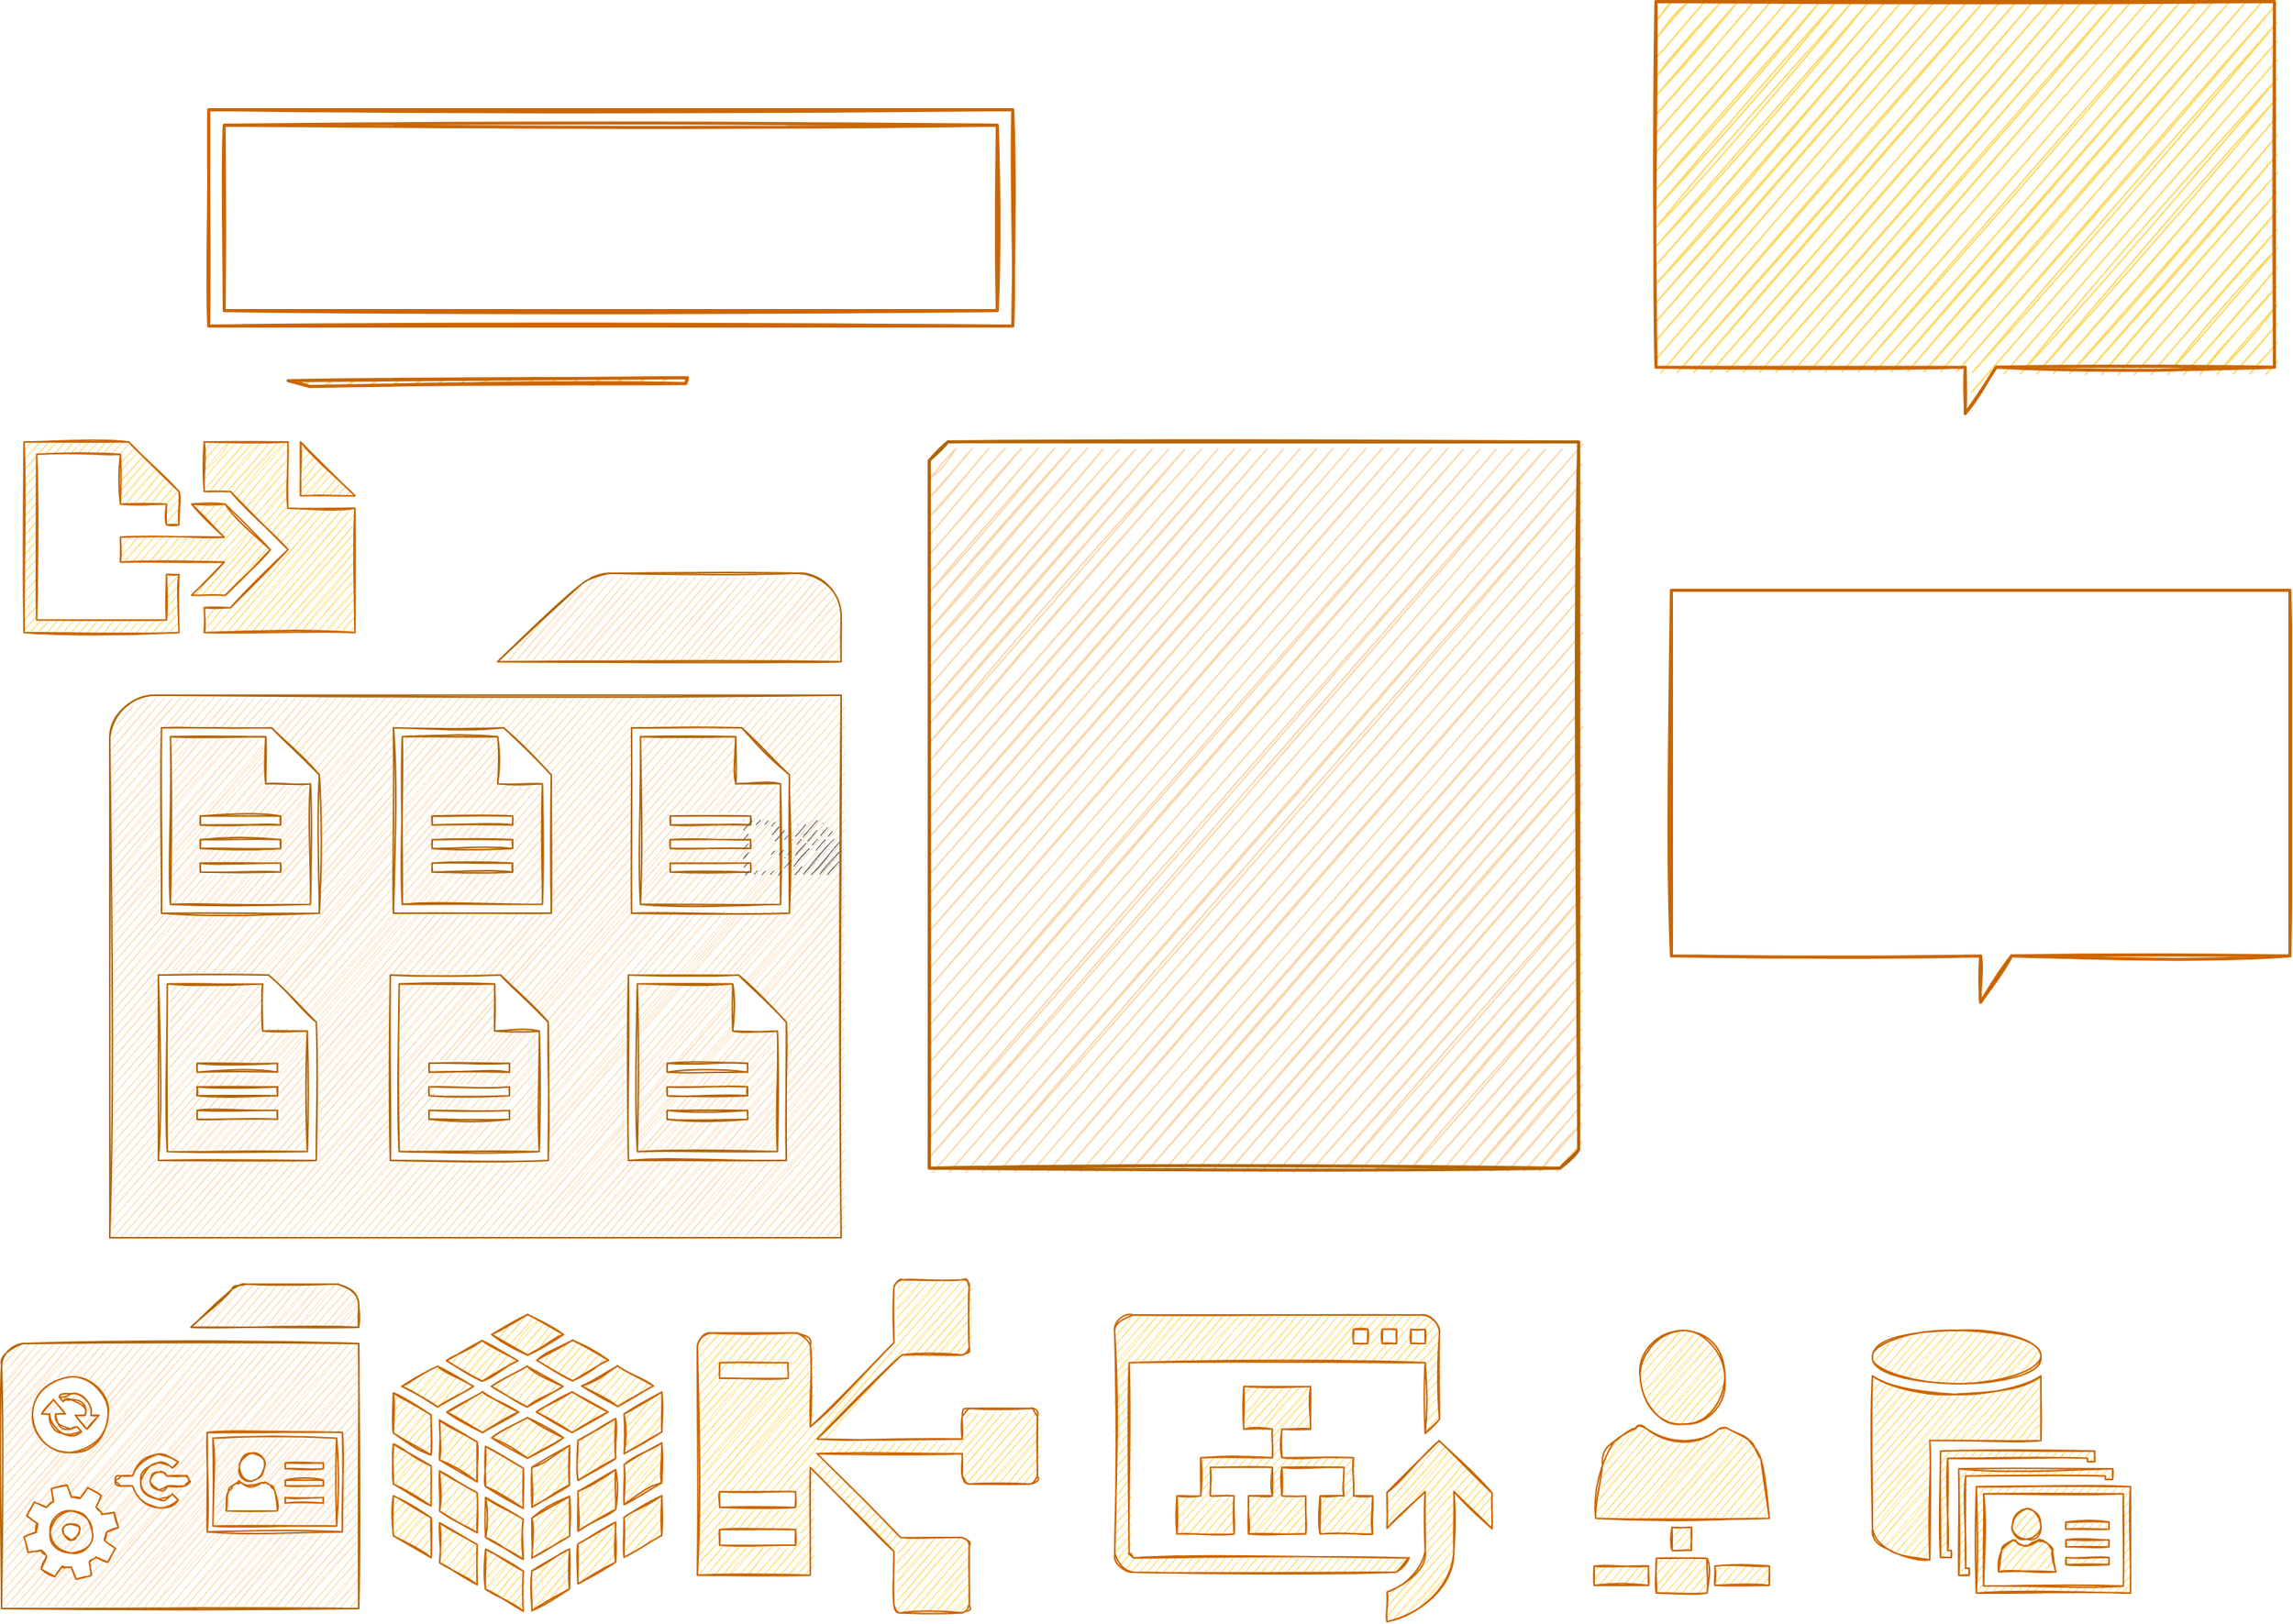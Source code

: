 <mxfile version="13.7.5" type="github">
  <diagram id="1DJoSMpmVe1PBzs5LV6L" name="Page-1">
    <mxGraphModel dx="1673" dy="898" grid="1" gridSize="10" guides="1" tooltips="1" connect="1" arrows="1" fold="1" page="1" pageScale="1" pageWidth="827" pageHeight="1169" math="0" shadow="0">
      <root>
        <mxCell id="0" />
        <mxCell id="1" parent="0" />
        <mxCell id="S-mG011iiMMuwMTmMiyn-3" value="" style="verticalLabelPosition=bottom;verticalAlign=top;html=1;shape=mxgraph.basic.diag_snip_rect;dx=6;sketch=1;fillColor=#fad7ac;strokeColor=#b46504;strokeWidth=2;" vertex="1" parent="1">
          <mxGeometry x="620" y="355" width="420" height="470" as="geometry" />
        </mxCell>
        <mxCell id="S-mG011iiMMuwMTmMiyn-5" value="" style="verticalLabelPosition=bottom;verticalAlign=top;html=1;shape=mxgraph.basic.diag_stripe;dx=10;sketch=1;strokeWidth=2;rotation=15;fillColor=#FFD966;strokeColor=#CC6600;" vertex="1" parent="1">
          <mxGeometry x="210" y="280" width="248.88" height="68.73" as="geometry" />
        </mxCell>
        <mxCell id="S-mG011iiMMuwMTmMiyn-6" value="" style="verticalLabelPosition=bottom;verticalAlign=top;html=1;shape=mxgraph.basic.frame;dx=10;sketch=1;strokeColor=#CC6600;strokeWidth=2;fillColor=none;" vertex="1" parent="1">
          <mxGeometry x="154" y="140" width="520" height="140" as="geometry" />
        </mxCell>
        <mxCell id="S-mG011iiMMuwMTmMiyn-9" value="" style="pointerEvents=1;shadow=0;dashed=0;html=1;strokeColor=#b46504;fillColor=#fad7ac;labelPosition=center;verticalLabelPosition=bottom;verticalAlign=top;outlineConnect=0;align=center;shape=mxgraph.office.concepts.folder;sketch=1;" vertex="1" parent="1">
          <mxGeometry x="90" y="440" width="473" height="430" as="geometry" />
        </mxCell>
        <mxCell id="S-mG011iiMMuwMTmMiyn-10" value="" style="pointerEvents=1;shadow=0;dashed=0;html=1;strokeColor=#b46504;labelPosition=center;verticalLabelPosition=bottom;verticalAlign=top;outlineConnect=0;align=center;shape=mxgraph.office.concepts.document;sketch=1;fillColor=#FFFFFF;" vertex="1" parent="1">
          <mxGeometry x="123.44" y="540" width="102.13" height="120" as="geometry" />
        </mxCell>
        <mxCell id="S-mG011iiMMuwMTmMiyn-11" value="" style="pointerEvents=1;shadow=0;dashed=0;html=1;strokeColor=#b46504;labelPosition=center;verticalLabelPosition=bottom;verticalAlign=top;outlineConnect=0;align=center;shape=mxgraph.office.concepts.document;sketch=1;fillColor=#FFFFFF;" vertex="1" parent="1">
          <mxGeometry x="273.44" y="540" width="102.13" height="120" as="geometry" />
        </mxCell>
        <mxCell id="S-mG011iiMMuwMTmMiyn-12" value="" style="pointerEvents=1;shadow=0;dashed=0;html=1;strokeColor=#b46504;labelPosition=center;verticalLabelPosition=bottom;verticalAlign=top;outlineConnect=0;align=center;shape=mxgraph.office.concepts.document;sketch=1;fillColor=#FFFFFF;" vertex="1" parent="1">
          <mxGeometry x="427.44" y="540" width="102.13" height="120" as="geometry" />
        </mxCell>
        <mxCell id="S-mG011iiMMuwMTmMiyn-13" value="" style="pointerEvents=1;shadow=0;dashed=0;html=1;strokeColor=#b46504;labelPosition=center;verticalLabelPosition=bottom;verticalAlign=top;outlineConnect=0;align=center;shape=mxgraph.office.concepts.document;sketch=1;fillColor=#FFFFFF;" vertex="1" parent="1">
          <mxGeometry x="121.44" y="700" width="102.13" height="120" as="geometry" />
        </mxCell>
        <mxCell id="S-mG011iiMMuwMTmMiyn-14" value="" style="pointerEvents=1;shadow=0;dashed=0;html=1;strokeColor=#b46504;labelPosition=center;verticalLabelPosition=bottom;verticalAlign=top;outlineConnect=0;align=center;shape=mxgraph.office.concepts.document;sketch=1;fillColor=#FFFFFF;" vertex="1" parent="1">
          <mxGeometry x="271.44" y="700" width="102.13" height="120" as="geometry" />
        </mxCell>
        <mxCell id="S-mG011iiMMuwMTmMiyn-15" value="" style="pointerEvents=1;shadow=0;dashed=0;html=1;strokeColor=#b46504;labelPosition=center;verticalLabelPosition=bottom;verticalAlign=top;outlineConnect=0;align=center;shape=mxgraph.office.concepts.document;sketch=1;fillColor=#FFFFFF;" vertex="1" parent="1">
          <mxGeometry x="425.44" y="700" width="102.13" height="120" as="geometry" />
        </mxCell>
        <mxCell id="S-mG011iiMMuwMTmMiyn-17" value="" style="shape=callout;whiteSpace=wrap;html=1;perimeter=calloutPerimeter;sketch=1;strokeColor=#CC6600;strokeWidth=2;fillColor=#FFD966;shadow=0;rounded=0;" vertex="1" parent="1">
          <mxGeometry x="1090" y="70" width="400" height="266.67" as="geometry" />
        </mxCell>
        <mxCell id="S-mG011iiMMuwMTmMiyn-18" value="" style="shape=callout;whiteSpace=wrap;html=1;perimeter=calloutPerimeter;sketch=1;strokeColor=#CC6600;strokeWidth=2;shadow=0;rounded=0;fillColor=none;" vertex="1" parent="1">
          <mxGeometry x="1100" y="451" width="400" height="266.67" as="geometry" />
        </mxCell>
        <mxCell id="S-mG011iiMMuwMTmMiyn-20" value="" style="shadow=0;dashed=0;html=1;labelPosition=center;verticalLabelPosition=bottom;verticalAlign=top;outlineConnect=0;align=center;shape=mxgraph.office.databases.database_cube;rounded=0;sketch=1;fillColor=#FFD966;strokeColor=#CC6600;" vertex="1" parent="1">
          <mxGeometry x="273.44" y="919.7" width="173.54" height="192" as="geometry" />
        </mxCell>
        <mxCell id="S-mG011iiMMuwMTmMiyn-22" value="" style="pointerEvents=1;shadow=0;dashed=0;html=1;strokeColor=#b46504;fillColor=#fad7ac;labelPosition=center;verticalLabelPosition=bottom;verticalAlign=top;outlineConnect=0;align=center;shape=mxgraph.office.concepts.folder;sketch=1;" vertex="1" parent="1">
          <mxGeometry x="20" y="900" width="231" height="210" as="geometry" />
        </mxCell>
        <mxCell id="S-mG011iiMMuwMTmMiyn-23" value="" style="pointerEvents=1;shadow=0;dashed=0;html=1;labelPosition=center;verticalLabelPosition=bottom;verticalAlign=top;outlineConnect=0;align=center;shape=mxgraph.office.communications.exchange_active_sync;rounded=0;sketch=1;strokeColor=#CC6600;fillColor=#FFFFFF;" vertex="1" parent="1">
          <mxGeometry x="40" y="960" width="49" height="49" as="geometry" />
        </mxCell>
        <mxCell id="S-mG011iiMMuwMTmMiyn-24" value="" style="pointerEvents=1;shadow=0;dashed=0;html=1;labelPosition=center;verticalLabelPosition=bottom;verticalAlign=top;outlineConnect=0;align=center;shape=mxgraph.office.concepts.contacts;rounded=0;sketch=1;fillColor=#FFFFFF;strokeColor=#CC6600;" vertex="1" parent="1">
          <mxGeometry x="153" y="996" width="87.41" height="64.32" as="geometry" />
        </mxCell>
        <mxCell id="S-mG011iiMMuwMTmMiyn-25" value="" style="pointerEvents=1;shadow=0;dashed=0;html=1;labelPosition=center;verticalLabelPosition=bottom;verticalAlign=top;outlineConnect=0;align=center;shape=mxgraph.office.concepts.settings_office_365;rounded=0;sketch=1;fillColor=#FFFFFF;strokeColor=#CC6600;" vertex="1" parent="1">
          <mxGeometry x="34.57" y="1030" width="61" height="61" as="geometry" />
        </mxCell>
        <mxCell id="S-mG011iiMMuwMTmMiyn-26" value="" style="pointerEvents=1;shadow=0;dashed=0;html=1;labelPosition=center;verticalLabelPosition=bottom;verticalAlign=top;outlineConnect=0;align=center;shape=mxgraph.office.concepts.connector;rounded=0;sketch=1;fillColor=#FFFFFF;strokeColor=#CC6600;" vertex="1" parent="1">
          <mxGeometry x="93.57" y="1010" width="48.13" height="35" as="geometry" />
        </mxCell>
        <mxCell id="S-mG011iiMMuwMTmMiyn-27" value="" style="pointerEvents=1;shadow=0;dashed=0;html=1;labelPosition=center;verticalLabelPosition=bottom;verticalAlign=top;align=center;shape=mxgraph.mscae.oms.dependency_monitor;rounded=0;sketch=1;strokeColor=#CC6600;fillColor=#FFD966;" vertex="1" parent="1">
          <mxGeometry x="470" y="897.2" width="220" height="215.6" as="geometry" />
        </mxCell>
        <mxCell id="S-mG011iiMMuwMTmMiyn-28" value="" style="pointerEvents=1;shadow=0;dashed=0;html=1;labelPosition=center;verticalLabelPosition=bottom;verticalAlign=top;outlineConnect=0;align=center;shape=mxgraph.office.concepts.upgrade_site;rounded=0;sketch=1;fillColor=#FFD966;strokeColor=#CC6600;" vertex="1" parent="1">
          <mxGeometry x="740" y="920" width="243.98" height="198.49" as="geometry" />
        </mxCell>
        <mxCell id="S-mG011iiMMuwMTmMiyn-30" value="" style="pointerEvents=1;shadow=0;dashed=0;html=1;labelPosition=center;verticalLabelPosition=bottom;verticalAlign=top;outlineConnect=0;align=center;shape=mxgraph.office.sites.business_connectivity_services;rounded=0;sketch=1;fillColor=#FFD966;strokeColor=#CC6600;" vertex="1" parent="1">
          <mxGeometry x="1050" y="930" width="113.33" height="170" as="geometry" />
        </mxCell>
        <mxCell id="S-mG011iiMMuwMTmMiyn-34" value="" style="pointerEvents=1;shadow=0;dashed=0;html=1;strokeColor=none;fillColor=#505050;labelPosition=center;verticalLabelPosition=bottom;verticalAlign=top;outlineConnect=0;align=center;shape=mxgraph.office.concepts.migration;rounded=0;sketch=1;" vertex="1" parent="1">
          <mxGeometry x="500" y="600" width="59" height="34" as="geometry" />
        </mxCell>
        <mxCell id="S-mG011iiMMuwMTmMiyn-35" value="" style="pointerEvents=1;shadow=0;dashed=0;html=1;labelPosition=center;verticalLabelPosition=bottom;verticalAlign=top;outlineConnect=0;align=center;shape=mxgraph.office.concepts.migration;rounded=0;sketch=1;fillColor=#FFD966;strokeColor=#CC6600;" vertex="1" parent="1">
          <mxGeometry x="34.57" y="355" width="214.01" height="123.33" as="geometry" />
        </mxCell>
        <mxCell id="S-mG011iiMMuwMTmMiyn-36" value="" style="shadow=0;dashed=0;html=1;labelPosition=center;verticalLabelPosition=bottom;verticalAlign=top;outlineConnect=0;align=center;shape=mxgraph.office.databases.unified_contact_store;rounded=0;sketch=1;fillColor=#FFD966;strokeColor=#CC6600;" vertex="1" parent="1">
          <mxGeometry x="1230" y="930" width="166.91" height="170" as="geometry" />
        </mxCell>
      </root>
    </mxGraphModel>
  </diagram>
</mxfile>
